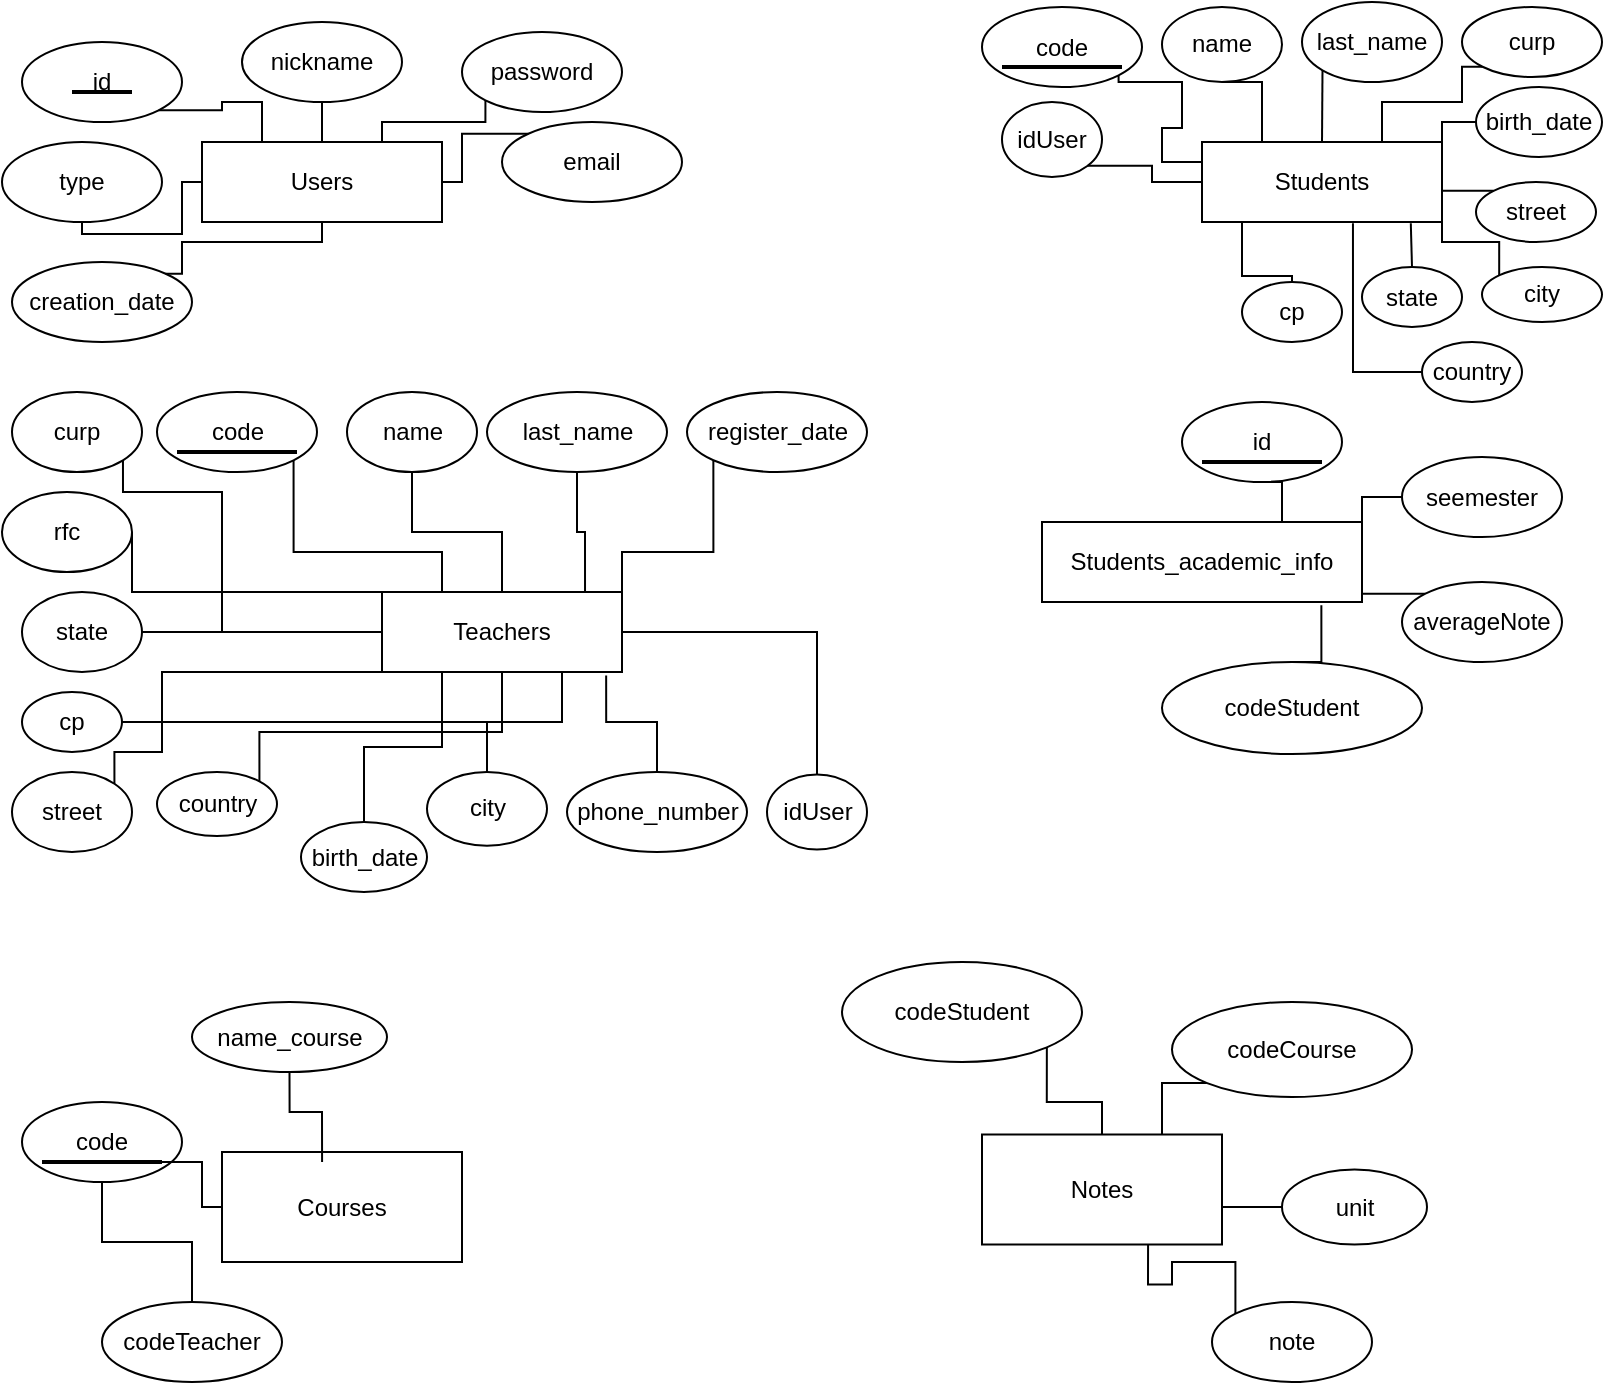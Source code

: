 <mxfile version="19.0.3" type="device"><diagram id="dGuLpiJM8He-KKNoYKgt" name="Página-1"><mxGraphModel dx="868" dy="561" grid="1" gridSize="10" guides="1" tooltips="1" connect="1" arrows="1" fold="1" page="1" pageScale="1" pageWidth="827" pageHeight="1169" math="0" shadow="0"><root><mxCell id="0"/><mxCell id="1" parent="0"/><mxCell id="c5RoU6rQ4DSd6oGlQEF0-1" value="Users" style="rounded=0;whiteSpace=wrap;html=1;" parent="1" vertex="1"><mxGeometry x="120" y="80" width="120" height="40" as="geometry"/></mxCell><mxCell id="c5RoU6rQ4DSd6oGlQEF0-5" value="" style="group" parent="1" vertex="1" connectable="0"><mxGeometry x="30" y="30" width="80" height="40" as="geometry"/></mxCell><mxCell id="c5RoU6rQ4DSd6oGlQEF0-2" value="id" style="ellipse;whiteSpace=wrap;html=1;strokeColor=default;" parent="c5RoU6rQ4DSd6oGlQEF0-5" vertex="1"><mxGeometry width="80" height="40" as="geometry"/></mxCell><mxCell id="c5RoU6rQ4DSd6oGlQEF0-4" value="" style="line;strokeWidth=2;html=1;" parent="c5RoU6rQ4DSd6oGlQEF0-5" vertex="1"><mxGeometry x="25" y="20" width="30" height="10" as="geometry"/></mxCell><mxCell id="c5RoU6rQ4DSd6oGlQEF0-6" value="" style="group" parent="1" vertex="1" connectable="0"><mxGeometry x="140" y="20" width="80" height="40" as="geometry"/></mxCell><mxCell id="c5RoU6rQ4DSd6oGlQEF0-7" value="nickname" style="ellipse;whiteSpace=wrap;html=1;strokeColor=default;" parent="c5RoU6rQ4DSd6oGlQEF0-6" vertex="1"><mxGeometry width="80" height="40" as="geometry"/></mxCell><mxCell id="c5RoU6rQ4DSd6oGlQEF0-12" value="" style="group" parent="1" vertex="1" connectable="0"><mxGeometry x="250" y="25" width="80" height="40" as="geometry"/></mxCell><mxCell id="c5RoU6rQ4DSd6oGlQEF0-13" value="password" style="ellipse;whiteSpace=wrap;html=1;strokeColor=default;" parent="c5RoU6rQ4DSd6oGlQEF0-12" vertex="1"><mxGeometry width="80" height="40" as="geometry"/></mxCell><mxCell id="c5RoU6rQ4DSd6oGlQEF0-14" value="" style="group" parent="1" vertex="1" connectable="0"><mxGeometry x="25" y="140" width="90" height="40" as="geometry"/></mxCell><mxCell id="c5RoU6rQ4DSd6oGlQEF0-15" value="creation_date" style="ellipse;whiteSpace=wrap;html=1;strokeColor=default;" parent="c5RoU6rQ4DSd6oGlQEF0-14" vertex="1"><mxGeometry width="90" height="40" as="geometry"/></mxCell><mxCell id="c5RoU6rQ4DSd6oGlQEF0-16" value="" style="group" parent="1" vertex="1" connectable="0"><mxGeometry x="270" y="70" width="90" height="40" as="geometry"/></mxCell><mxCell id="c5RoU6rQ4DSd6oGlQEF0-17" value="email" style="ellipse;whiteSpace=wrap;html=1;strokeColor=default;" parent="c5RoU6rQ4DSd6oGlQEF0-16" vertex="1"><mxGeometry width="90" height="40" as="geometry"/></mxCell><mxCell id="c5RoU6rQ4DSd6oGlQEF0-18" value="" style="group" parent="1" vertex="1" connectable="0"><mxGeometry x="20" y="80" width="80" height="40" as="geometry"/></mxCell><mxCell id="c5RoU6rQ4DSd6oGlQEF0-19" value="type" style="ellipse;whiteSpace=wrap;html=1;strokeColor=default;" parent="c5RoU6rQ4DSd6oGlQEF0-18" vertex="1"><mxGeometry width="80" height="40" as="geometry"/></mxCell><mxCell id="c5RoU6rQ4DSd6oGlQEF0-22" style="edgeStyle=orthogonalEdgeStyle;rounded=0;orthogonalLoop=1;jettySize=auto;html=1;exitX=1;exitY=1;exitDx=0;exitDy=0;entryX=0.25;entryY=0;entryDx=0;entryDy=0;strokeColor=default;endArrow=none;endFill=0;" parent="1" source="c5RoU6rQ4DSd6oGlQEF0-2" target="c5RoU6rQ4DSd6oGlQEF0-1" edge="1"><mxGeometry relative="1" as="geometry"/></mxCell><mxCell id="c5RoU6rQ4DSd6oGlQEF0-23" style="edgeStyle=orthogonalEdgeStyle;rounded=0;orthogonalLoop=1;jettySize=auto;html=1;exitX=0.5;exitY=1;exitDx=0;exitDy=0;endArrow=none;endFill=0;strokeColor=default;" parent="1" source="c5RoU6rQ4DSd6oGlQEF0-7" target="c5RoU6rQ4DSd6oGlQEF0-1" edge="1"><mxGeometry relative="1" as="geometry"/></mxCell><mxCell id="c5RoU6rQ4DSd6oGlQEF0-24" style="edgeStyle=orthogonalEdgeStyle;rounded=0;orthogonalLoop=1;jettySize=auto;html=1;exitX=0;exitY=1;exitDx=0;exitDy=0;entryX=0.75;entryY=0;entryDx=0;entryDy=0;endArrow=none;endFill=0;strokeColor=default;" parent="1" source="c5RoU6rQ4DSd6oGlQEF0-13" target="c5RoU6rQ4DSd6oGlQEF0-1" edge="1"><mxGeometry relative="1" as="geometry"><Array as="points"><mxPoint x="262" y="70"/><mxPoint x="210" y="70"/></Array></mxGeometry></mxCell><mxCell id="c5RoU6rQ4DSd6oGlQEF0-25" style="edgeStyle=orthogonalEdgeStyle;rounded=0;orthogonalLoop=1;jettySize=auto;html=1;exitX=0.5;exitY=1;exitDx=0;exitDy=0;entryX=0;entryY=0.5;entryDx=0;entryDy=0;endArrow=none;endFill=0;strokeColor=default;" parent="1" source="c5RoU6rQ4DSd6oGlQEF0-19" target="c5RoU6rQ4DSd6oGlQEF0-1" edge="1"><mxGeometry relative="1" as="geometry"><Array as="points"><mxPoint x="60" y="126"/><mxPoint x="110" y="126"/><mxPoint x="110" y="100"/></Array></mxGeometry></mxCell><mxCell id="c5RoU6rQ4DSd6oGlQEF0-27" style="edgeStyle=orthogonalEdgeStyle;rounded=0;orthogonalLoop=1;jettySize=auto;html=1;exitX=1;exitY=0;exitDx=0;exitDy=0;entryX=0.5;entryY=1;entryDx=0;entryDy=0;endArrow=none;endFill=0;strokeColor=default;" parent="1" source="c5RoU6rQ4DSd6oGlQEF0-15" target="c5RoU6rQ4DSd6oGlQEF0-1" edge="1"><mxGeometry relative="1" as="geometry"><Array as="points"><mxPoint x="110" y="146"/><mxPoint x="110" y="130"/><mxPoint x="180" y="130"/></Array></mxGeometry></mxCell><mxCell id="c5RoU6rQ4DSd6oGlQEF0-28" style="edgeStyle=orthogonalEdgeStyle;rounded=0;orthogonalLoop=1;jettySize=auto;html=1;exitX=0;exitY=0;exitDx=0;exitDy=0;entryX=1;entryY=0.5;entryDx=0;entryDy=0;endArrow=none;endFill=0;strokeColor=default;" parent="1" source="c5RoU6rQ4DSd6oGlQEF0-17" target="c5RoU6rQ4DSd6oGlQEF0-1" edge="1"><mxGeometry relative="1" as="geometry"/></mxCell><mxCell id="c5RoU6rQ4DSd6oGlQEF0-29" value="Students" style="rounded=0;whiteSpace=wrap;html=1;strokeColor=default;" parent="1" vertex="1"><mxGeometry x="620" y="80" width="120" height="40" as="geometry"/></mxCell><mxCell id="c5RoU6rQ4DSd6oGlQEF0-32" value="" style="group" parent="1" vertex="1" connectable="0"><mxGeometry x="510" y="12.5" width="80" height="40" as="geometry"/></mxCell><mxCell id="c5RoU6rQ4DSd6oGlQEF0-33" value="code" style="ellipse;whiteSpace=wrap;html=1;strokeColor=default;" parent="c5RoU6rQ4DSd6oGlQEF0-32" vertex="1"><mxGeometry width="80" height="40" as="geometry"/></mxCell><mxCell id="c5RoU6rQ4DSd6oGlQEF0-34" value="" style="line;strokeWidth=2;html=1;" parent="c5RoU6rQ4DSd6oGlQEF0-32" vertex="1"><mxGeometry x="10" y="20" width="60" height="20" as="geometry"/></mxCell><mxCell id="c5RoU6rQ4DSd6oGlQEF0-35" value="" style="group" parent="1" vertex="1" connectable="0"><mxGeometry x="600" y="12.5" width="60" height="37.5" as="geometry"/></mxCell><mxCell id="c5RoU6rQ4DSd6oGlQEF0-36" value="name" style="ellipse;whiteSpace=wrap;html=1;strokeColor=default;" parent="c5RoU6rQ4DSd6oGlQEF0-35" vertex="1"><mxGeometry width="60" height="37.5" as="geometry"/></mxCell><mxCell id="c5RoU6rQ4DSd6oGlQEF0-37" value="" style="group" parent="1" vertex="1" connectable="0"><mxGeometry x="670" y="10" width="70" height="40" as="geometry"/></mxCell><mxCell id="c5RoU6rQ4DSd6oGlQEF0-38" value="last_name" style="ellipse;whiteSpace=wrap;html=1;strokeColor=default;" parent="c5RoU6rQ4DSd6oGlQEF0-37" vertex="1"><mxGeometry width="70" height="40" as="geometry"/></mxCell><mxCell id="c5RoU6rQ4DSd6oGlQEF0-60" style="edgeStyle=orthogonalEdgeStyle;rounded=0;orthogonalLoop=1;jettySize=auto;html=1;exitX=0;exitY=1;exitDx=0;exitDy=0;entryX=0.75;entryY=0;entryDx=0;entryDy=0;endArrow=none;endFill=0;strokeColor=default;" parent="1" source="c5RoU6rQ4DSd6oGlQEF0-39" target="c5RoU6rQ4DSd6oGlQEF0-29" edge="1"><mxGeometry relative="1" as="geometry"><Array as="points"><mxPoint x="750" y="42"/><mxPoint x="750" y="60"/><mxPoint x="710" y="60"/></Array></mxGeometry></mxCell><mxCell id="c5RoU6rQ4DSd6oGlQEF0-39" value="curp" style="ellipse;whiteSpace=wrap;html=1;strokeColor=default;" parent="1" vertex="1"><mxGeometry x="750" y="12.5" width="70" height="35" as="geometry"/></mxCell><mxCell id="c5RoU6rQ4DSd6oGlQEF0-40" value="" style="group" parent="1" vertex="1" connectable="0"><mxGeometry x="730" y="180" width="50" height="37.5" as="geometry"/></mxCell><mxCell id="c5RoU6rQ4DSd6oGlQEF0-41" value="country" style="ellipse;whiteSpace=wrap;html=1;strokeColor=default;" parent="c5RoU6rQ4DSd6oGlQEF0-40" vertex="1"><mxGeometry width="50" height="30" as="geometry"/></mxCell><mxCell id="c5RoU6rQ4DSd6oGlQEF0-42" value="" style="group" parent="1" vertex="1" connectable="0"><mxGeometry x="700" y="142.5" width="50" height="37.5" as="geometry"/></mxCell><mxCell id="c5RoU6rQ4DSd6oGlQEF0-43" value="state" style="ellipse;whiteSpace=wrap;html=1;strokeColor=default;" parent="c5RoU6rQ4DSd6oGlQEF0-42" vertex="1"><mxGeometry width="50" height="30" as="geometry"/></mxCell><mxCell id="c5RoU6rQ4DSd6oGlQEF0-44" value="" style="group" parent="1" vertex="1" connectable="0"><mxGeometry x="760" y="142.5" width="60" height="27.5" as="geometry"/></mxCell><mxCell id="c5RoU6rQ4DSd6oGlQEF0-45" value="city" style="ellipse;whiteSpace=wrap;html=1;strokeColor=default;" parent="c5RoU6rQ4DSd6oGlQEF0-44" vertex="1"><mxGeometry width="60.0" height="27.5" as="geometry"/></mxCell><mxCell id="c5RoU6rQ4DSd6oGlQEF0-48" value="" style="group" parent="1" vertex="1" connectable="0"><mxGeometry x="767" y="100" width="50" height="30" as="geometry"/></mxCell><mxCell id="c5RoU6rQ4DSd6oGlQEF0-49" value="street" style="ellipse;whiteSpace=wrap;html=1;strokeColor=default;" parent="c5RoU6rQ4DSd6oGlQEF0-48" vertex="1"><mxGeometry x="-10" width="60" height="30" as="geometry"/></mxCell><mxCell id="c5RoU6rQ4DSd6oGlQEF0-61" style="edgeStyle=orthogonalEdgeStyle;rounded=0;orthogonalLoop=1;jettySize=auto;html=1;exitX=0;exitY=0.5;exitDx=0;exitDy=0;entryX=1;entryY=0;entryDx=0;entryDy=0;endArrow=none;endFill=0;strokeColor=default;" parent="1" source="c5RoU6rQ4DSd6oGlQEF0-50" target="c5RoU6rQ4DSd6oGlQEF0-29" edge="1"><mxGeometry relative="1" as="geometry"/></mxCell><mxCell id="c5RoU6rQ4DSd6oGlQEF0-50" value="birth_date" style="ellipse;whiteSpace=wrap;html=1;strokeColor=default;" parent="1" vertex="1"><mxGeometry x="757" y="52.5" width="63" height="35" as="geometry"/></mxCell><mxCell id="c5RoU6rQ4DSd6oGlQEF0-51" value="" style="group" parent="1" vertex="1" connectable="0"><mxGeometry x="640" y="150" width="50" height="37.5" as="geometry"/></mxCell><mxCell id="c5RoU6rQ4DSd6oGlQEF0-52" value="cp" style="ellipse;whiteSpace=wrap;html=1;strokeColor=default;" parent="c5RoU6rQ4DSd6oGlQEF0-51" vertex="1"><mxGeometry width="50" height="30" as="geometry"/></mxCell><mxCell id="c5RoU6rQ4DSd6oGlQEF0-55" value="" style="group" parent="1" vertex="1" connectable="0"><mxGeometry x="520" y="60" width="50" height="37.5" as="geometry"/></mxCell><mxCell id="c5RoU6rQ4DSd6oGlQEF0-56" value="idUser" style="ellipse;whiteSpace=wrap;html=1;strokeColor=default;" parent="c5RoU6rQ4DSd6oGlQEF0-55" vertex="1"><mxGeometry width="50" height="37.5" as="geometry"/></mxCell><mxCell id="c5RoU6rQ4DSd6oGlQEF0-57" style="edgeStyle=orthogonalEdgeStyle;rounded=0;orthogonalLoop=1;jettySize=auto;html=1;exitX=1;exitY=1;exitDx=0;exitDy=0;entryX=0;entryY=0.25;entryDx=0;entryDy=0;endArrow=none;endFill=0;strokeColor=default;" parent="1" source="c5RoU6rQ4DSd6oGlQEF0-33" target="c5RoU6rQ4DSd6oGlQEF0-29" edge="1"><mxGeometry relative="1" as="geometry"><Array as="points"><mxPoint x="578" y="50"/><mxPoint x="610" y="50"/><mxPoint x="610" y="73"/><mxPoint x="600" y="73"/><mxPoint x="600" y="90"/></Array></mxGeometry></mxCell><mxCell id="c5RoU6rQ4DSd6oGlQEF0-58" style="edgeStyle=orthogonalEdgeStyle;rounded=0;orthogonalLoop=1;jettySize=auto;html=1;exitX=0.5;exitY=1;exitDx=0;exitDy=0;entryX=0.25;entryY=0;entryDx=0;entryDy=0;endArrow=none;endFill=0;strokeColor=default;" parent="1" source="c5RoU6rQ4DSd6oGlQEF0-36" target="c5RoU6rQ4DSd6oGlQEF0-29" edge="1"><mxGeometry relative="1" as="geometry"/></mxCell><mxCell id="c5RoU6rQ4DSd6oGlQEF0-59" style="edgeStyle=orthogonalEdgeStyle;rounded=0;orthogonalLoop=1;jettySize=auto;html=1;exitX=0;exitY=1;exitDx=0;exitDy=0;entryX=0.5;entryY=0;entryDx=0;entryDy=0;endArrow=none;endFill=0;strokeColor=default;" parent="1" source="c5RoU6rQ4DSd6oGlQEF0-38" target="c5RoU6rQ4DSd6oGlQEF0-29" edge="1"><mxGeometry relative="1" as="geometry"/></mxCell><mxCell id="c5RoU6rQ4DSd6oGlQEF0-62" style="edgeStyle=orthogonalEdgeStyle;rounded=0;orthogonalLoop=1;jettySize=auto;html=1;exitX=0;exitY=0;exitDx=0;exitDy=0;entryX=1;entryY=0.5;entryDx=0;entryDy=0;endArrow=none;endFill=0;strokeColor=default;" parent="1" source="c5RoU6rQ4DSd6oGlQEF0-49" target="c5RoU6rQ4DSd6oGlQEF0-29" edge="1"><mxGeometry relative="1" as="geometry"/></mxCell><mxCell id="c5RoU6rQ4DSd6oGlQEF0-63" style="edgeStyle=orthogonalEdgeStyle;rounded=0;orthogonalLoop=1;jettySize=auto;html=1;exitX=0;exitY=0;exitDx=0;exitDy=0;entryX=1;entryY=1;entryDx=0;entryDy=0;endArrow=none;endFill=0;strokeColor=default;" parent="1" source="c5RoU6rQ4DSd6oGlQEF0-45" target="c5RoU6rQ4DSd6oGlQEF0-29" edge="1"><mxGeometry relative="1" as="geometry"><Array as="points"><mxPoint x="768" y="130"/><mxPoint x="740" y="130"/></Array></mxGeometry></mxCell><mxCell id="c5RoU6rQ4DSd6oGlQEF0-64" style="edgeStyle=orthogonalEdgeStyle;rounded=0;orthogonalLoop=1;jettySize=auto;html=1;exitX=0.5;exitY=0;exitDx=0;exitDy=0;entryX=0.87;entryY=1.015;entryDx=0;entryDy=0;entryPerimeter=0;endArrow=none;endFill=0;strokeColor=default;" parent="1" source="c5RoU6rQ4DSd6oGlQEF0-43" target="c5RoU6rQ4DSd6oGlQEF0-29" edge="1"><mxGeometry relative="1" as="geometry"/></mxCell><mxCell id="c5RoU6rQ4DSd6oGlQEF0-65" style="edgeStyle=orthogonalEdgeStyle;rounded=0;orthogonalLoop=1;jettySize=auto;html=1;exitX=0;exitY=0.5;exitDx=0;exitDy=0;entryX=0.629;entryY=1.015;entryDx=0;entryDy=0;entryPerimeter=0;endArrow=none;endFill=0;strokeColor=default;" parent="1" source="c5RoU6rQ4DSd6oGlQEF0-41" target="c5RoU6rQ4DSd6oGlQEF0-29" edge="1"><mxGeometry relative="1" as="geometry"/></mxCell><mxCell id="c5RoU6rQ4DSd6oGlQEF0-66" style="edgeStyle=orthogonalEdgeStyle;rounded=0;orthogonalLoop=1;jettySize=auto;html=1;exitX=0.5;exitY=0;exitDx=0;exitDy=0;entryX=0.25;entryY=1;entryDx=0;entryDy=0;endArrow=none;endFill=0;strokeColor=default;" parent="1" source="c5RoU6rQ4DSd6oGlQEF0-52" target="c5RoU6rQ4DSd6oGlQEF0-29" edge="1"><mxGeometry relative="1" as="geometry"><Array as="points"><mxPoint x="665" y="147"/><mxPoint x="640" y="147"/><mxPoint x="640" y="120"/></Array></mxGeometry></mxCell><mxCell id="c5RoU6rQ4DSd6oGlQEF0-67" style="edgeStyle=orthogonalEdgeStyle;rounded=0;orthogonalLoop=1;jettySize=auto;html=1;exitX=1;exitY=1;exitDx=0;exitDy=0;entryX=0;entryY=0.5;entryDx=0;entryDy=0;endArrow=none;endFill=0;strokeColor=default;" parent="1" source="c5RoU6rQ4DSd6oGlQEF0-56" target="c5RoU6rQ4DSd6oGlQEF0-29" edge="1"><mxGeometry relative="1" as="geometry"/></mxCell><mxCell id="c5RoU6rQ4DSd6oGlQEF0-68" value="Students_academic_info" style="rounded=0;whiteSpace=wrap;html=1;strokeColor=default;" parent="1" vertex="1"><mxGeometry x="540" y="270" width="160" height="40" as="geometry"/></mxCell><mxCell id="c5RoU6rQ4DSd6oGlQEF0-71" value="" style="group" parent="1" vertex="1" connectable="0"><mxGeometry x="600" y="340" width="130" height="57.5" as="geometry"/></mxCell><mxCell id="c5RoU6rQ4DSd6oGlQEF0-72" value="codeStudent" style="ellipse;whiteSpace=wrap;html=1;strokeColor=default;" parent="c5RoU6rQ4DSd6oGlQEF0-71" vertex="1"><mxGeometry width="130" height="46" as="geometry"/></mxCell><mxCell id="c5RoU6rQ4DSd6oGlQEF0-73" value="" style="group" parent="1" vertex="1" connectable="0"><mxGeometry x="610" y="210" width="80" height="40" as="geometry"/></mxCell><mxCell id="c5RoU6rQ4DSd6oGlQEF0-74" value="id" style="ellipse;whiteSpace=wrap;html=1;strokeColor=default;" parent="c5RoU6rQ4DSd6oGlQEF0-73" vertex="1"><mxGeometry width="80" height="40" as="geometry"/></mxCell><mxCell id="c5RoU6rQ4DSd6oGlQEF0-75" value="" style="line;strokeWidth=2;html=1;" parent="c5RoU6rQ4DSd6oGlQEF0-73" vertex="1"><mxGeometry x="10" y="20" width="60" height="20" as="geometry"/></mxCell><mxCell id="c5RoU6rQ4DSd6oGlQEF0-81" style="edgeStyle=orthogonalEdgeStyle;rounded=0;orthogonalLoop=1;jettySize=auto;html=1;exitX=0;exitY=0.5;exitDx=0;exitDy=0;entryX=1;entryY=0;entryDx=0;entryDy=0;endArrow=none;endFill=0;strokeColor=default;" parent="1" source="c5RoU6rQ4DSd6oGlQEF0-78" target="c5RoU6rQ4DSd6oGlQEF0-68" edge="1"><mxGeometry relative="1" as="geometry"/></mxCell><mxCell id="c5RoU6rQ4DSd6oGlQEF0-78" value="seemester" style="ellipse;whiteSpace=wrap;html=1;strokeColor=default;" parent="1" vertex="1"><mxGeometry x="720" y="237.5" width="80" height="40" as="geometry"/></mxCell><mxCell id="c5RoU6rQ4DSd6oGlQEF0-82" style="edgeStyle=orthogonalEdgeStyle;rounded=0;orthogonalLoop=1;jettySize=auto;html=1;exitX=0;exitY=0;exitDx=0;exitDy=0;entryX=1;entryY=0.5;entryDx=0;entryDy=0;endArrow=none;endFill=0;strokeColor=default;" parent="1" source="c5RoU6rQ4DSd6oGlQEF0-79" target="c5RoU6rQ4DSd6oGlQEF0-68" edge="1"><mxGeometry relative="1" as="geometry"/></mxCell><mxCell id="c5RoU6rQ4DSd6oGlQEF0-79" value="averageNote" style="ellipse;whiteSpace=wrap;html=1;strokeColor=default;" parent="1" vertex="1"><mxGeometry x="720" y="300" width="80" height="40" as="geometry"/></mxCell><mxCell id="c5RoU6rQ4DSd6oGlQEF0-80" style="edgeStyle=orthogonalEdgeStyle;rounded=0;orthogonalLoop=1;jettySize=auto;html=1;exitX=0.5;exitY=1;exitDx=0;exitDy=0;entryX=0.75;entryY=0;entryDx=0;entryDy=0;endArrow=none;endFill=0;strokeColor=default;" parent="1" source="c5RoU6rQ4DSd6oGlQEF0-74" target="c5RoU6rQ4DSd6oGlQEF0-68" edge="1"><mxGeometry relative="1" as="geometry"/></mxCell><mxCell id="c5RoU6rQ4DSd6oGlQEF0-83" style="edgeStyle=orthogonalEdgeStyle;rounded=0;orthogonalLoop=1;jettySize=auto;html=1;exitX=0.5;exitY=0;exitDx=0;exitDy=0;entryX=0.873;entryY=1.041;entryDx=0;entryDy=0;entryPerimeter=0;endArrow=none;endFill=0;strokeColor=default;" parent="1" source="c5RoU6rQ4DSd6oGlQEF0-72" target="c5RoU6rQ4DSd6oGlQEF0-68" edge="1"><mxGeometry relative="1" as="geometry"/></mxCell><mxCell id="c5RoU6rQ4DSd6oGlQEF0-84" value="Teachers" style="rounded=0;whiteSpace=wrap;html=1;" parent="1" vertex="1"><mxGeometry x="210" y="305" width="120" height="40" as="geometry"/></mxCell><mxCell id="c5RoU6rQ4DSd6oGlQEF0-87" value="" style="group" parent="1" vertex="1" connectable="0"><mxGeometry x="192.5" y="205" width="65" height="40" as="geometry"/></mxCell><mxCell id="c5RoU6rQ4DSd6oGlQEF0-88" value="name" style="ellipse;whiteSpace=wrap;html=1;strokeColor=default;" parent="c5RoU6rQ4DSd6oGlQEF0-87" vertex="1"><mxGeometry width="65" height="40" as="geometry"/></mxCell><mxCell id="c5RoU6rQ4DSd6oGlQEF0-90" value="" style="group" parent="1" vertex="1" connectable="0"><mxGeometry x="262.5" y="205" width="90" height="40" as="geometry"/></mxCell><mxCell id="c5RoU6rQ4DSd6oGlQEF0-91" value="last_name" style="ellipse;whiteSpace=wrap;html=1;strokeColor=default;" parent="c5RoU6rQ4DSd6oGlQEF0-90" vertex="1"><mxGeometry width="90" height="40" as="geometry"/></mxCell><mxCell id="c5RoU6rQ4DSd6oGlQEF0-92" value="" style="group" parent="1" vertex="1" connectable="0"><mxGeometry x="302.5" y="395" width="90" height="40" as="geometry"/></mxCell><mxCell id="c5RoU6rQ4DSd6oGlQEF0-93" value="phone_number" style="ellipse;whiteSpace=wrap;html=1;strokeColor=default;" parent="c5RoU6rQ4DSd6oGlQEF0-92" vertex="1"><mxGeometry width="90" height="40" as="geometry"/></mxCell><mxCell id="c5RoU6rQ4DSd6oGlQEF0-94" value="" style="group" parent="1" vertex="1" connectable="0"><mxGeometry x="20" y="205" width="90" height="40" as="geometry"/></mxCell><mxCell id="c5RoU6rQ4DSd6oGlQEF0-95" value="curp" style="ellipse;whiteSpace=wrap;html=1;strokeColor=default;" parent="c5RoU6rQ4DSd6oGlQEF0-94" vertex="1"><mxGeometry x="5" width="65" height="40" as="geometry"/></mxCell><mxCell id="c5RoU6rQ4DSd6oGlQEF0-96" value="" style="group" parent="1" vertex="1" connectable="0"><mxGeometry x="20" y="255" width="65" height="40" as="geometry"/></mxCell><mxCell id="c5RoU6rQ4DSd6oGlQEF0-97" value="rfc" style="ellipse;whiteSpace=wrap;html=1;strokeColor=default;" parent="c5RoU6rQ4DSd6oGlQEF0-96" vertex="1"><mxGeometry width="65" height="40" as="geometry"/></mxCell><mxCell id="c5RoU6rQ4DSd6oGlQEF0-99" value="" style="group" parent="1" vertex="1" connectable="0"><mxGeometry x="97.5" y="395" width="60" height="40" as="geometry"/></mxCell><mxCell id="c5RoU6rQ4DSd6oGlQEF0-100" value="country" style="ellipse;whiteSpace=wrap;html=1;strokeColor=default;" parent="c5RoU6rQ4DSd6oGlQEF0-99" vertex="1"><mxGeometry width="60" height="32" as="geometry"/></mxCell><mxCell id="c5RoU6rQ4DSd6oGlQEF0-101" value="" style="group" parent="1" vertex="1" connectable="0"><mxGeometry x="30" y="305" width="60" height="50" as="geometry"/></mxCell><mxCell id="c5RoU6rQ4DSd6oGlQEF0-102" value="state" style="ellipse;whiteSpace=wrap;html=1;strokeColor=default;" parent="c5RoU6rQ4DSd6oGlQEF0-101" vertex="1"><mxGeometry width="60" height="40" as="geometry"/></mxCell><mxCell id="c5RoU6rQ4DSd6oGlQEF0-103" value="" style="group" parent="1" vertex="1" connectable="0"><mxGeometry x="35" y="395" width="50" height="40" as="geometry"/></mxCell><mxCell id="c5RoU6rQ4DSd6oGlQEF0-104" value="street" style="ellipse;whiteSpace=wrap;html=1;strokeColor=default;" parent="c5RoU6rQ4DSd6oGlQEF0-103" vertex="1"><mxGeometry x="-10" width="60" height="40" as="geometry"/></mxCell><mxCell id="c5RoU6rQ4DSd6oGlQEF0-108" value="" style="group" parent="1" vertex="1" connectable="0"><mxGeometry x="232.5" y="395" width="60" height="36.87" as="geometry"/></mxCell><mxCell id="c5RoU6rQ4DSd6oGlQEF0-109" value="city" style="ellipse;whiteSpace=wrap;html=1;strokeColor=default;" parent="c5RoU6rQ4DSd6oGlQEF0-108" vertex="1"><mxGeometry width="60" height="36.87" as="geometry"/></mxCell><mxCell id="c5RoU6rQ4DSd6oGlQEF0-110" value="" style="group" parent="1" vertex="1" connectable="0"><mxGeometry x="30" y="355" width="50" height="37.5" as="geometry"/></mxCell><mxCell id="c5RoU6rQ4DSd6oGlQEF0-111" value="cp" style="ellipse;whiteSpace=wrap;html=1;strokeColor=default;" parent="c5RoU6rQ4DSd6oGlQEF0-110" vertex="1"><mxGeometry width="50" height="30" as="geometry"/></mxCell><mxCell id="c5RoU6rQ4DSd6oGlQEF0-126" style="edgeStyle=orthogonalEdgeStyle;rounded=0;orthogonalLoop=1;jettySize=auto;html=1;exitX=0.5;exitY=0;exitDx=0;exitDy=0;entryX=0.25;entryY=1;entryDx=0;entryDy=0;endArrow=none;endFill=0;strokeColor=default;" parent="1" source="c5RoU6rQ4DSd6oGlQEF0-112" target="c5RoU6rQ4DSd6oGlQEF0-84" edge="1"><mxGeometry relative="1" as="geometry"/></mxCell><mxCell id="c5RoU6rQ4DSd6oGlQEF0-112" value="birth_date" style="ellipse;whiteSpace=wrap;html=1;strokeColor=default;" parent="1" vertex="1"><mxGeometry x="169.5" y="420" width="63" height="35" as="geometry"/></mxCell><mxCell id="c5RoU6rQ4DSd6oGlQEF0-130" style="edgeStyle=orthogonalEdgeStyle;rounded=0;orthogonalLoop=1;jettySize=auto;html=1;exitX=0;exitY=1;exitDx=0;exitDy=0;entryX=1;entryY=0;entryDx=0;entryDy=0;endArrow=none;endFill=0;strokeColor=default;" parent="1" source="c5RoU6rQ4DSd6oGlQEF0-113" target="c5RoU6rQ4DSd6oGlQEF0-84" edge="1"><mxGeometry relative="1" as="geometry"><Array as="points"><mxPoint x="376" y="285"/><mxPoint x="330" y="285"/></Array></mxGeometry></mxCell><mxCell id="c5RoU6rQ4DSd6oGlQEF0-113" value="register_date" style="ellipse;whiteSpace=wrap;html=1;strokeColor=default;" parent="1" vertex="1"><mxGeometry x="362.5" y="205" width="90" height="40" as="geometry"/></mxCell><mxCell id="c5RoU6rQ4DSd6oGlQEF0-115" value="" style="group" parent="1" vertex="1" connectable="0"><mxGeometry x="402.5" y="396.25" width="50" height="37.5" as="geometry"/></mxCell><mxCell id="c5RoU6rQ4DSd6oGlQEF0-116" value="idUser" style="ellipse;whiteSpace=wrap;html=1;strokeColor=default;" parent="c5RoU6rQ4DSd6oGlQEF0-115" vertex="1"><mxGeometry width="50" height="37.5" as="geometry"/></mxCell><mxCell id="c5RoU6rQ4DSd6oGlQEF0-117" value="" style="group" parent="1" vertex="1" connectable="0"><mxGeometry x="97.5" y="205" width="80" height="40" as="geometry"/></mxCell><mxCell id="c5RoU6rQ4DSd6oGlQEF0-118" value="code" style="ellipse;whiteSpace=wrap;html=1;strokeColor=default;" parent="c5RoU6rQ4DSd6oGlQEF0-117" vertex="1"><mxGeometry width="80" height="40" as="geometry"/></mxCell><mxCell id="c5RoU6rQ4DSd6oGlQEF0-119" value="" style="line;strokeWidth=2;html=1;" parent="c5RoU6rQ4DSd6oGlQEF0-117" vertex="1"><mxGeometry x="10" y="20" width="60" height="20" as="geometry"/></mxCell><mxCell id="c5RoU6rQ4DSd6oGlQEF0-120" style="edgeStyle=orthogonalEdgeStyle;rounded=0;orthogonalLoop=1;jettySize=auto;html=1;exitX=1;exitY=1;exitDx=0;exitDy=0;entryX=0;entryY=0.5;entryDx=0;entryDy=0;endArrow=none;endFill=0;strokeColor=default;" parent="1" source="c5RoU6rQ4DSd6oGlQEF0-95" target="c5RoU6rQ4DSd6oGlQEF0-84" edge="1"><mxGeometry relative="1" as="geometry"><Array as="points"><mxPoint x="80" y="255"/><mxPoint x="130" y="255"/><mxPoint x="130" y="325"/></Array></mxGeometry></mxCell><mxCell id="c5RoU6rQ4DSd6oGlQEF0-121" style="edgeStyle=orthogonalEdgeStyle;rounded=0;orthogonalLoop=1;jettySize=auto;html=1;exitX=1;exitY=0.5;exitDx=0;exitDy=0;endArrow=none;endFill=0;strokeColor=default;" parent="1" source="c5RoU6rQ4DSd6oGlQEF0-97" edge="1"><mxGeometry relative="1" as="geometry"><mxPoint x="210" y="325" as="targetPoint"/><Array as="points"><mxPoint x="85" y="305"/><mxPoint x="210" y="305"/></Array></mxGeometry></mxCell><mxCell id="c5RoU6rQ4DSd6oGlQEF0-122" style="edgeStyle=orthogonalEdgeStyle;rounded=0;orthogonalLoop=1;jettySize=auto;html=1;exitX=1;exitY=0.5;exitDx=0;exitDy=0;entryX=0;entryY=0.5;entryDx=0;entryDy=0;endArrow=none;endFill=0;strokeColor=default;" parent="1" source="c5RoU6rQ4DSd6oGlQEF0-102" target="c5RoU6rQ4DSd6oGlQEF0-84" edge="1"><mxGeometry relative="1" as="geometry"/></mxCell><mxCell id="c5RoU6rQ4DSd6oGlQEF0-123" style="edgeStyle=orthogonalEdgeStyle;rounded=0;orthogonalLoop=1;jettySize=auto;html=1;exitX=1;exitY=0.5;exitDx=0;exitDy=0;endArrow=none;endFill=0;strokeColor=default;" parent="1" source="c5RoU6rQ4DSd6oGlQEF0-111" target="c5RoU6rQ4DSd6oGlQEF0-84" edge="1"><mxGeometry relative="1" as="geometry"/></mxCell><mxCell id="c5RoU6rQ4DSd6oGlQEF0-124" style="edgeStyle=orthogonalEdgeStyle;rounded=0;orthogonalLoop=1;jettySize=auto;html=1;exitX=1;exitY=0;exitDx=0;exitDy=0;entryX=0;entryY=1;entryDx=0;entryDy=0;endArrow=none;endFill=0;strokeColor=default;" parent="1" source="c5RoU6rQ4DSd6oGlQEF0-104" target="c5RoU6rQ4DSd6oGlQEF0-84" edge="1"><mxGeometry relative="1" as="geometry"><Array as="points"><mxPoint x="76" y="385"/><mxPoint x="100" y="385"/><mxPoint x="100" y="345"/></Array></mxGeometry></mxCell><mxCell id="c5RoU6rQ4DSd6oGlQEF0-125" style="edgeStyle=orthogonalEdgeStyle;rounded=0;orthogonalLoop=1;jettySize=auto;html=1;exitX=1;exitY=0;exitDx=0;exitDy=0;endArrow=none;endFill=0;strokeColor=default;" parent="1" source="c5RoU6rQ4DSd6oGlQEF0-100" target="c5RoU6rQ4DSd6oGlQEF0-84" edge="1"><mxGeometry relative="1" as="geometry"><Array as="points"><mxPoint x="149" y="375"/><mxPoint x="270" y="375"/></Array></mxGeometry></mxCell><mxCell id="c5RoU6rQ4DSd6oGlQEF0-127" style="edgeStyle=orthogonalEdgeStyle;rounded=0;orthogonalLoop=1;jettySize=auto;html=1;exitX=0.5;exitY=0;exitDx=0;exitDy=0;entryX=0.75;entryY=1;entryDx=0;entryDy=0;endArrow=none;endFill=0;strokeColor=default;" parent="1" source="c5RoU6rQ4DSd6oGlQEF0-109" target="c5RoU6rQ4DSd6oGlQEF0-84" edge="1"><mxGeometry relative="1" as="geometry"/></mxCell><mxCell id="c5RoU6rQ4DSd6oGlQEF0-128" style="edgeStyle=orthogonalEdgeStyle;rounded=0;orthogonalLoop=1;jettySize=auto;html=1;exitX=0.5;exitY=0;exitDx=0;exitDy=0;entryX=0.934;entryY=1.043;entryDx=0;entryDy=0;entryPerimeter=0;endArrow=none;endFill=0;strokeColor=default;" parent="1" source="c5RoU6rQ4DSd6oGlQEF0-93" target="c5RoU6rQ4DSd6oGlQEF0-84" edge="1"><mxGeometry relative="1" as="geometry"/></mxCell><mxCell id="c5RoU6rQ4DSd6oGlQEF0-129" style="edgeStyle=orthogonalEdgeStyle;rounded=0;orthogonalLoop=1;jettySize=auto;html=1;exitX=0.5;exitY=0;exitDx=0;exitDy=0;entryX=1;entryY=0.5;entryDx=0;entryDy=0;endArrow=none;endFill=0;strokeColor=default;" parent="1" source="c5RoU6rQ4DSd6oGlQEF0-116" target="c5RoU6rQ4DSd6oGlQEF0-84" edge="1"><mxGeometry relative="1" as="geometry"/></mxCell><mxCell id="c5RoU6rQ4DSd6oGlQEF0-131" style="edgeStyle=orthogonalEdgeStyle;rounded=0;orthogonalLoop=1;jettySize=auto;html=1;exitX=0.5;exitY=1;exitDx=0;exitDy=0;entryX=0.846;entryY=-0.005;entryDx=0;entryDy=0;entryPerimeter=0;endArrow=none;endFill=0;strokeColor=default;" parent="1" source="c5RoU6rQ4DSd6oGlQEF0-91" target="c5RoU6rQ4DSd6oGlQEF0-84" edge="1"><mxGeometry relative="1" as="geometry"/></mxCell><mxCell id="c5RoU6rQ4DSd6oGlQEF0-132" style="edgeStyle=orthogonalEdgeStyle;rounded=0;orthogonalLoop=1;jettySize=auto;html=1;exitX=0.5;exitY=1;exitDx=0;exitDy=0;entryX=0.5;entryY=0;entryDx=0;entryDy=0;endArrow=none;endFill=0;strokeColor=default;" parent="1" source="c5RoU6rQ4DSd6oGlQEF0-88" target="c5RoU6rQ4DSd6oGlQEF0-84" edge="1"><mxGeometry relative="1" as="geometry"/></mxCell><mxCell id="c5RoU6rQ4DSd6oGlQEF0-133" style="edgeStyle=orthogonalEdgeStyle;rounded=0;orthogonalLoop=1;jettySize=auto;html=1;exitX=1;exitY=1;exitDx=0;exitDy=0;entryX=0.25;entryY=0;entryDx=0;entryDy=0;endArrow=none;endFill=0;strokeColor=default;" parent="1" source="c5RoU6rQ4DSd6oGlQEF0-118" target="c5RoU6rQ4DSd6oGlQEF0-84" edge="1"><mxGeometry relative="1" as="geometry"><Array as="points"><mxPoint x="165" y="285"/><mxPoint x="240" y="285"/></Array></mxGeometry></mxCell><mxCell id="c5RoU6rQ4DSd6oGlQEF0-134" value="Courses" style="rounded=0;whiteSpace=wrap;html=1;strokeColor=default;" parent="1" vertex="1"><mxGeometry x="130" y="585" width="120" height="55" as="geometry"/></mxCell><mxCell id="c5RoU6rQ4DSd6oGlQEF0-138" value="" style="group" parent="1" vertex="1" connectable="0"><mxGeometry x="30" y="560" width="80" height="40" as="geometry"/></mxCell><mxCell id="c5RoU6rQ4DSd6oGlQEF0-139" value="code" style="ellipse;whiteSpace=wrap;html=1;strokeColor=default;" parent="c5RoU6rQ4DSd6oGlQEF0-138" vertex="1"><mxGeometry width="80" height="40" as="geometry"/></mxCell><mxCell id="c5RoU6rQ4DSd6oGlQEF0-140" value="" style="line;strokeWidth=2;html=1;" parent="c5RoU6rQ4DSd6oGlQEF0-138" vertex="1"><mxGeometry x="10" y="20" width="60" height="20" as="geometry"/></mxCell><mxCell id="c5RoU6rQ4DSd6oGlQEF0-141" value="" style="group" parent="1" vertex="1" connectable="0"><mxGeometry x="70" y="660" width="90" height="40" as="geometry"/></mxCell><mxCell id="c5RoU6rQ4DSd6oGlQEF0-142" value="codeTeacher" style="ellipse;whiteSpace=wrap;html=1;strokeColor=default;" parent="c5RoU6rQ4DSd6oGlQEF0-141" vertex="1"><mxGeometry width="90" height="40" as="geometry"/></mxCell><mxCell id="fjYLlvnfMI4LS5yV12Bu-8" style="edgeStyle=orthogonalEdgeStyle;rounded=0;orthogonalLoop=1;jettySize=auto;html=1;exitX=0.5;exitY=1;exitDx=0;exitDy=0;entryX=0.417;entryY=0.091;entryDx=0;entryDy=0;entryPerimeter=0;endArrow=none;endFill=0;" edge="1" parent="1" source="c5RoU6rQ4DSd6oGlQEF0-143" target="c5RoU6rQ4DSd6oGlQEF0-134"><mxGeometry relative="1" as="geometry"/></mxCell><mxCell id="c5RoU6rQ4DSd6oGlQEF0-143" value="name_course" style="ellipse;whiteSpace=wrap;html=1;strokeColor=default;" parent="1" vertex="1"><mxGeometry x="115" y="510" width="97.5" height="35" as="geometry"/></mxCell><mxCell id="fjYLlvnfMI4LS5yV12Bu-6" style="edgeStyle=orthogonalEdgeStyle;rounded=0;orthogonalLoop=1;jettySize=auto;html=1;exitX=0;exitY=0.5;exitDx=0;exitDy=0;entryX=1;entryY=0.5;entryDx=0;entryDy=0;endArrow=none;endFill=0;" edge="1" parent="1" source="c5RoU6rQ4DSd6oGlQEF0-144" target="fjYLlvnfMI4LS5yV12Bu-1"><mxGeometry relative="1" as="geometry"/></mxCell><mxCell id="c5RoU6rQ4DSd6oGlQEF0-144" value="unit" style="ellipse;whiteSpace=wrap;html=1;strokeColor=default;" parent="1" vertex="1"><mxGeometry x="660" y="593.75" width="72.5" height="37.5" as="geometry"/></mxCell><mxCell id="fjYLlvnfMI4LS5yV12Bu-7" style="edgeStyle=orthogonalEdgeStyle;rounded=0;orthogonalLoop=1;jettySize=auto;html=1;exitX=0;exitY=0;exitDx=0;exitDy=0;entryX=0.692;entryY=0.995;entryDx=0;entryDy=0;entryPerimeter=0;endArrow=none;endFill=0;" edge="1" parent="1" source="c5RoU6rQ4DSd6oGlQEF0-145" target="fjYLlvnfMI4LS5yV12Bu-1"><mxGeometry relative="1" as="geometry"/></mxCell><mxCell id="c5RoU6rQ4DSd6oGlQEF0-145" value="note" style="ellipse;whiteSpace=wrap;html=1;strokeColor=default;" parent="1" vertex="1"><mxGeometry x="625" y="660" width="80" height="40" as="geometry"/></mxCell><mxCell id="fjYLlvnfMI4LS5yV12Bu-1" value="Notes" style="rounded=0;whiteSpace=wrap;html=1;strokeColor=default;" vertex="1" parent="1"><mxGeometry x="510" y="576.25" width="120" height="55" as="geometry"/></mxCell><mxCell id="fjYLlvnfMI4LS5yV12Bu-4" style="edgeStyle=orthogonalEdgeStyle;rounded=0;orthogonalLoop=1;jettySize=auto;html=1;exitX=1;exitY=1;exitDx=0;exitDy=0;endArrow=none;endFill=0;" edge="1" parent="1" source="fjYLlvnfMI4LS5yV12Bu-2" target="fjYLlvnfMI4LS5yV12Bu-1"><mxGeometry relative="1" as="geometry"/></mxCell><mxCell id="fjYLlvnfMI4LS5yV12Bu-2" value="codeStudent" style="ellipse;whiteSpace=wrap;html=1;" vertex="1" parent="1"><mxGeometry x="440" y="490" width="120" height="50" as="geometry"/></mxCell><mxCell id="fjYLlvnfMI4LS5yV12Bu-5" style="edgeStyle=orthogonalEdgeStyle;rounded=0;orthogonalLoop=1;jettySize=auto;html=1;exitX=0;exitY=1;exitDx=0;exitDy=0;entryX=0.75;entryY=0;entryDx=0;entryDy=0;endArrow=none;endFill=0;" edge="1" parent="1" source="fjYLlvnfMI4LS5yV12Bu-3" target="fjYLlvnfMI4LS5yV12Bu-1"><mxGeometry relative="1" as="geometry"/></mxCell><mxCell id="fjYLlvnfMI4LS5yV12Bu-3" value="codeCourse" style="ellipse;whiteSpace=wrap;html=1;" vertex="1" parent="1"><mxGeometry x="605" y="510" width="120" height="47.5" as="geometry"/></mxCell><mxCell id="fjYLlvnfMI4LS5yV12Bu-9" style="edgeStyle=orthogonalEdgeStyle;rounded=0;orthogonalLoop=1;jettySize=auto;html=1;exitX=1;exitY=0.5;exitDx=0;exitDy=0;exitPerimeter=0;endArrow=none;endFill=0;" edge="1" parent="1" source="c5RoU6rQ4DSd6oGlQEF0-140" target="c5RoU6rQ4DSd6oGlQEF0-134"><mxGeometry relative="1" as="geometry"/></mxCell><mxCell id="fjYLlvnfMI4LS5yV12Bu-10" style="edgeStyle=orthogonalEdgeStyle;rounded=0;orthogonalLoop=1;jettySize=auto;html=1;exitX=0.5;exitY=1;exitDx=0;exitDy=0;endArrow=none;endFill=0;" edge="1" parent="1" source="c5RoU6rQ4DSd6oGlQEF0-139" target="c5RoU6rQ4DSd6oGlQEF0-142"><mxGeometry relative="1" as="geometry"/></mxCell></root></mxGraphModel></diagram></mxfile>